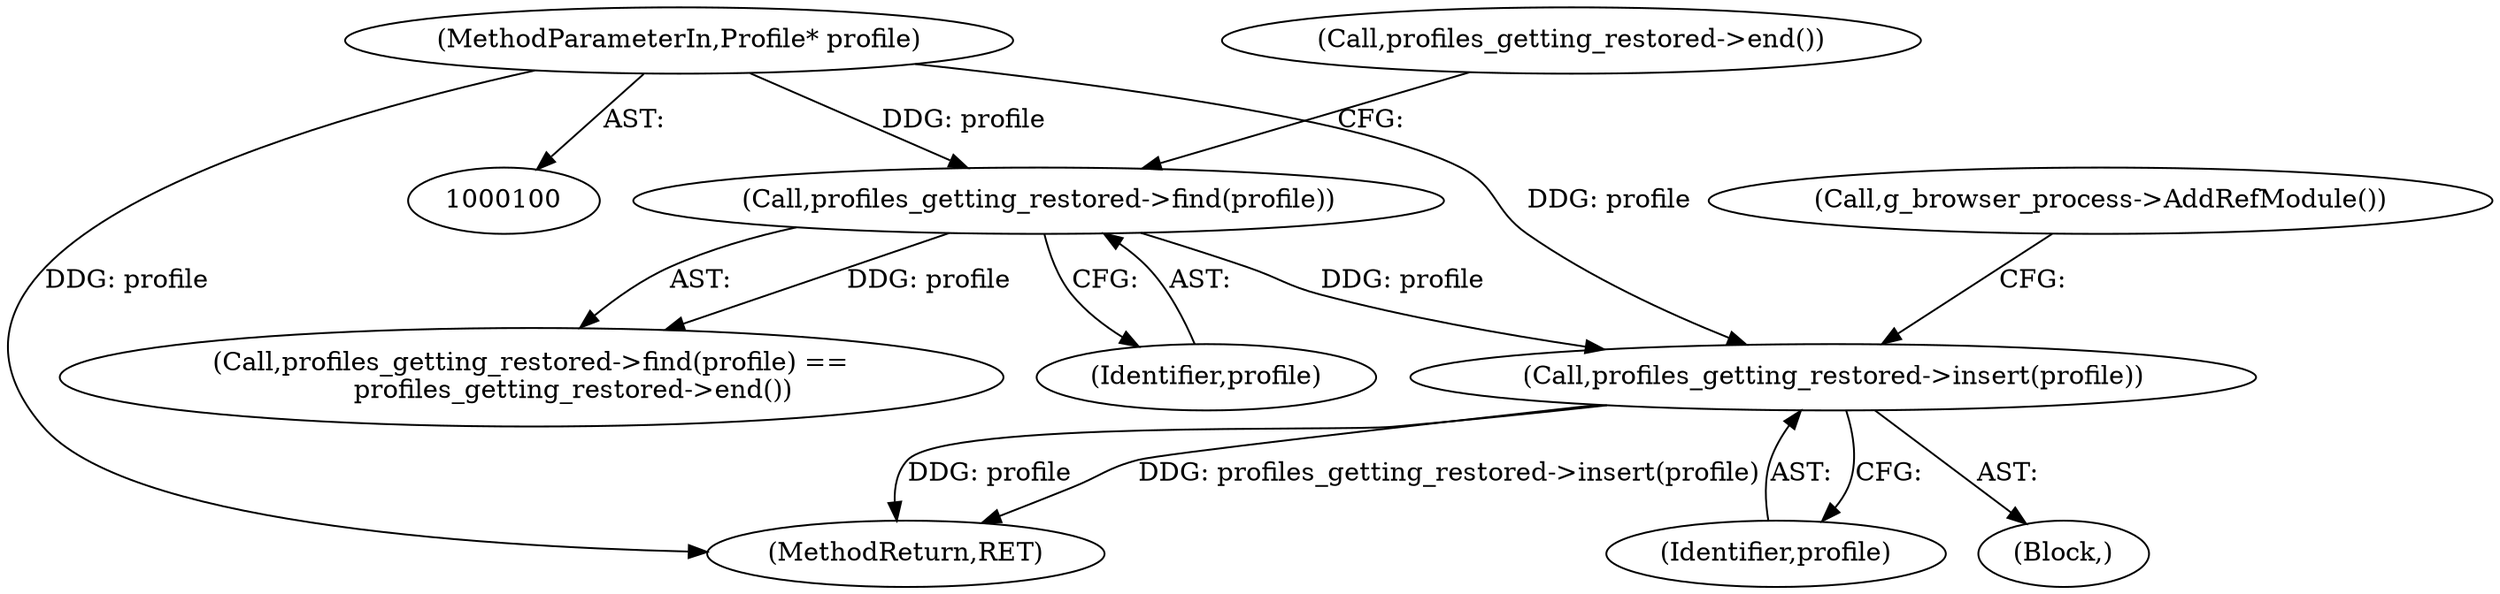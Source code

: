 digraph "1_Chrome_1dab554a7e795dac34313e2f7dbe4325628d12d4_0@del" {
"1000121" [label="(Call,profiles_getting_restored->insert(profile))"];
"1000118" [label="(Call,profiles_getting_restored->find(profile))"];
"1000101" [label="(MethodParameterIn,Profile* profile)"];
"1000122" [label="(Identifier,profile)"];
"1000120" [label="(Call,profiles_getting_restored->end())"];
"1000101" [label="(MethodParameterIn,Profile* profile)"];
"1000124" [label="(MethodReturn,RET)"];
"1000119" [label="(Identifier,profile)"];
"1000118" [label="(Call,profiles_getting_restored->find(profile))"];
"1000123" [label="(Call,g_browser_process->AddRefModule())"];
"1000117" [label="(Call,profiles_getting_restored->find(profile) ==\n          profiles_getting_restored->end())"];
"1000107" [label="(Block,)"];
"1000121" [label="(Call,profiles_getting_restored->insert(profile))"];
"1000121" -> "1000107"  [label="AST: "];
"1000121" -> "1000122"  [label="CFG: "];
"1000122" -> "1000121"  [label="AST: "];
"1000123" -> "1000121"  [label="CFG: "];
"1000121" -> "1000124"  [label="DDG: profile"];
"1000121" -> "1000124"  [label="DDG: profiles_getting_restored->insert(profile)"];
"1000118" -> "1000121"  [label="DDG: profile"];
"1000101" -> "1000121"  [label="DDG: profile"];
"1000118" -> "1000117"  [label="AST: "];
"1000118" -> "1000119"  [label="CFG: "];
"1000119" -> "1000118"  [label="AST: "];
"1000120" -> "1000118"  [label="CFG: "];
"1000118" -> "1000117"  [label="DDG: profile"];
"1000101" -> "1000118"  [label="DDG: profile"];
"1000101" -> "1000100"  [label="AST: "];
"1000101" -> "1000124"  [label="DDG: profile"];
}
